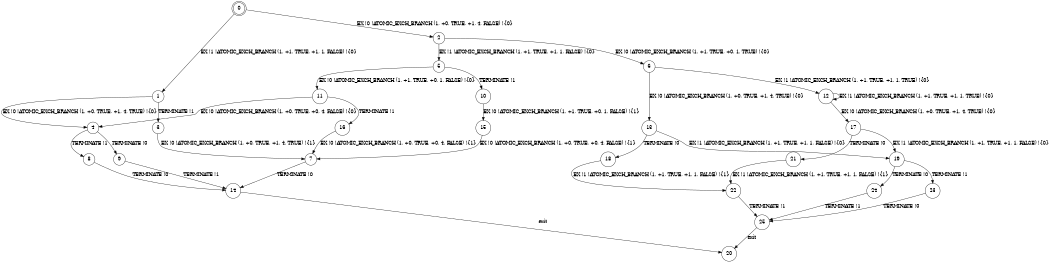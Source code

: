 digraph BCG {
size = "7, 10.5";
center = TRUE;
node [shape = circle];
0 [peripheries = 2];
0 -> 1 [label = "EX !1 !ATOMIC_EXCH_BRANCH (1, +1, TRUE, +1, 1, FALSE) !{0}"];
0 -> 2 [label = "EX !0 !ATOMIC_EXCH_BRANCH (1, +0, TRUE, +1, 4, FALSE) !{0}"];
1 -> 3 [label = "TERMINATE !1"];
1 -> 4 [label = "EX !0 !ATOMIC_EXCH_BRANCH (1, +0, TRUE, +1, 4, TRUE) !{0}"];
2 -> 5 [label = "EX !1 !ATOMIC_EXCH_BRANCH (1, +1, TRUE, +1, 1, FALSE) !{0}"];
2 -> 6 [label = "EX !0 !ATOMIC_EXCH_BRANCH (1, +1, TRUE, +0, 1, TRUE) !{0}"];
3 -> 7 [label = "EX !0 !ATOMIC_EXCH_BRANCH (1, +0, TRUE, +1, 4, TRUE) !{1}"];
4 -> 8 [label = "TERMINATE !1"];
4 -> 9 [label = "TERMINATE !0"];
5 -> 10 [label = "TERMINATE !1"];
5 -> 11 [label = "EX !0 !ATOMIC_EXCH_BRANCH (1, +1, TRUE, +0, 1, FALSE) !{0}"];
6 -> 12 [label = "EX !1 !ATOMIC_EXCH_BRANCH (1, +1, TRUE, +1, 1, TRUE) !{0}"];
6 -> 13 [label = "EX !0 !ATOMIC_EXCH_BRANCH (1, +0, TRUE, +1, 4, TRUE) !{0}"];
7 -> 14 [label = "TERMINATE !0"];
8 -> 14 [label = "TERMINATE !0"];
9 -> 14 [label = "TERMINATE !1"];
10 -> 15 [label = "EX !0 !ATOMIC_EXCH_BRANCH (1, +1, TRUE, +0, 1, FALSE) !{1}"];
11 -> 16 [label = "TERMINATE !1"];
11 -> 4 [label = "EX !0 !ATOMIC_EXCH_BRANCH (1, +0, TRUE, +0, 4, FALSE) !{0}"];
12 -> 12 [label = "EX !1 !ATOMIC_EXCH_BRANCH (1, +1, TRUE, +1, 1, TRUE) !{0}"];
12 -> 17 [label = "EX !0 !ATOMIC_EXCH_BRANCH (1, +0, TRUE, +1, 4, TRUE) !{0}"];
13 -> 18 [label = "TERMINATE !0"];
13 -> 19 [label = "EX !1 !ATOMIC_EXCH_BRANCH (1, +1, TRUE, +1, 1, FALSE) !{0}"];
14 -> 20 [label = "exit"];
15 -> 7 [label = "EX !0 !ATOMIC_EXCH_BRANCH (1, +0, TRUE, +0, 4, FALSE) !{1}"];
16 -> 7 [label = "EX !0 !ATOMIC_EXCH_BRANCH (1, +0, TRUE, +0, 4, FALSE) !{1}"];
17 -> 21 [label = "TERMINATE !0"];
17 -> 19 [label = "EX !1 !ATOMIC_EXCH_BRANCH (1, +1, TRUE, +1, 1, FALSE) !{0}"];
18 -> 22 [label = "EX !1 !ATOMIC_EXCH_BRANCH (1, +1, TRUE, +1, 1, FALSE) !{1}"];
19 -> 23 [label = "TERMINATE !1"];
19 -> 24 [label = "TERMINATE !0"];
21 -> 22 [label = "EX !1 !ATOMIC_EXCH_BRANCH (1, +1, TRUE, +1, 1, FALSE) !{1}"];
22 -> 25 [label = "TERMINATE !1"];
23 -> 25 [label = "TERMINATE !0"];
24 -> 25 [label = "TERMINATE !1"];
25 -> 20 [label = "exit"];
}
